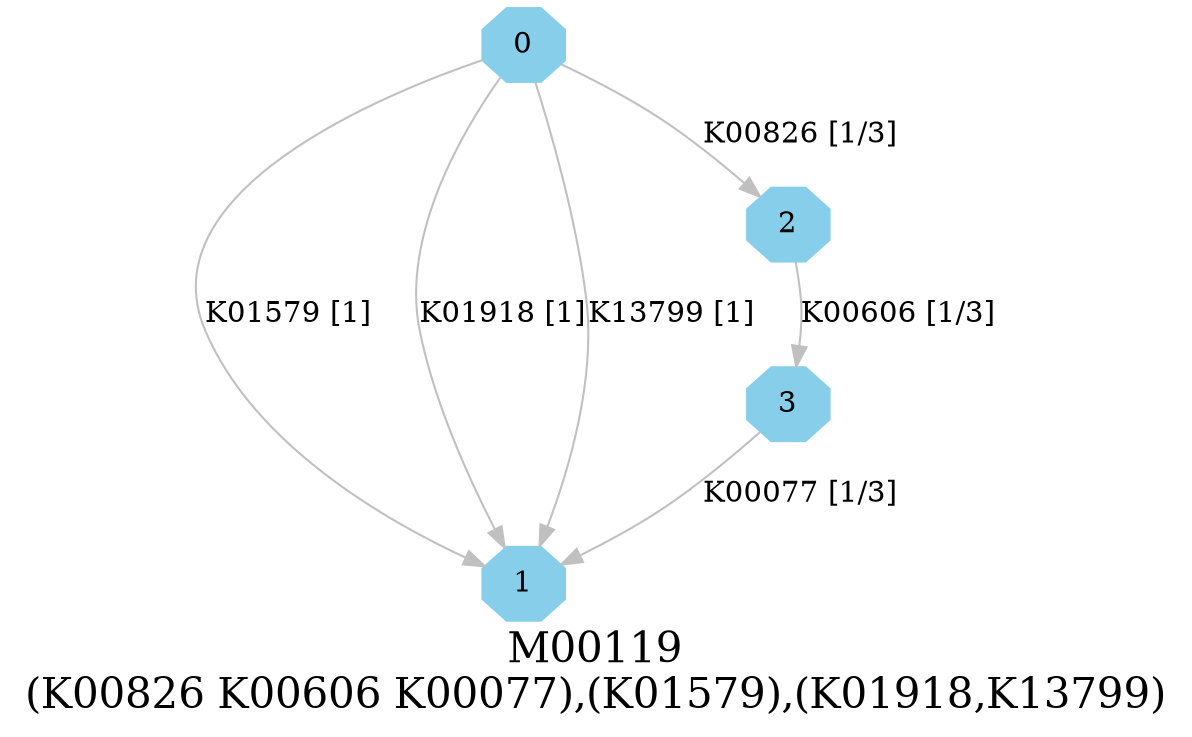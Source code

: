 digraph G {
graph [label="M00119
(K00826 K00606 K00077),(K01579),(K01918,K13799)",fontsize=20];
node [shape=box,style=filled];
edge [len=3,color=grey];
{node [width=.3,height=.3,shape=octagon,style=filled,color=skyblue] 0 1 2 3 }
0 -> 2 [label="K00826 [1/3]"];
0 -> 1 [label="K01579 [1]"];
0 -> 1 [label="K01918 [1]"];
0 -> 1 [label="K13799 [1]"];
2 -> 3 [label="K00606 [1/3]"];
3 -> 1 [label="K00077 [1/3]"];
}
